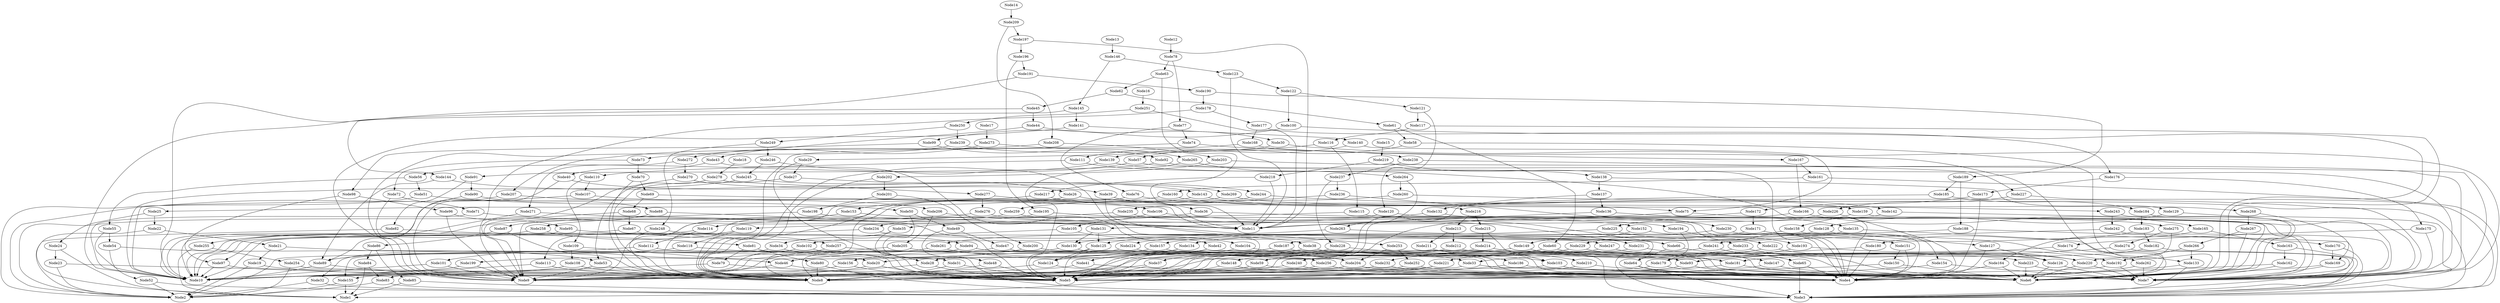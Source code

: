 # Network structure generated by ABC

digraph network {
Node12 -> Node78 [style = solid];
Node13 -> Node146 [style = solid];
Node14 -> Node209 [style = solid];
Node15 -> Node219 [style = solid];
Node16 -> Node251 [style = solid];
Node17 -> Node273 [style = solid];
Node18 -> Node278 [style = solid];
Node19 -> Node2 [style = solid];
Node19 -> Node5 [style = solid];
Node20 -> Node5 [style = solid];
Node20 -> Node9 [style = solid];
Node21 -> Node19 [style = solid];
Node21 -> Node20 [style = solid];
Node22 -> Node1 [style = solid];
Node22 -> Node21 [style = solid];
Node23 -> Node2 [style = solid];
Node23 -> Node5 [style = solid];
Node24 -> Node1 [style = solid];
Node24 -> Node23 [style = solid];
Node25 -> Node22 [style = solid];
Node25 -> Node24 [style = solid];
Node26 -> Node7 [style = solid];
Node26 -> Node25 [style = solid];
Node27 -> Node8 [style = solid];
Node27 -> Node26 [style = solid];
Node28 -> Node5 [style = solid];
Node28 -> Node9 [style = solid];
Node29 -> Node27 [style = solid];
Node29 -> Node28 [style = solid];
Node30 -> Node6 [style = solid];
Node30 -> Node29 [style = solid];
Node31 -> Node5 [style = solid];
Node31 -> Node8 [style = solid];
Node32 -> Node2 [style = solid];
Node32 -> Node3 [style = solid];
Node33 -> Node6 [style = solid];
Node33 -> Node8 [style = solid];
Node34 -> Node32 [style = solid];
Node34 -> Node33 [style = solid];
Node35 -> Node31 [style = solid];
Node35 -> Node34 [style = solid];
Node36 -> Node4 [style = solid];
Node36 -> Node35 [style = solid];
Node37 -> Node5 [style = solid];
Node37 -> Node8 [style = solid];
Node38 -> Node4 [style = solid];
Node38 -> Node37 [style = solid];
Node39 -> Node36 [style = solid];
Node39 -> Node38 [style = solid];
Node40 -> Node9 [style = solid];
Node40 -> Node39 [style = solid];
Node41 -> Node6 [style = solid];
Node41 -> Node9 [style = solid];
Node42 -> Node5 [style = solid];
Node42 -> Node41 [style = solid];
Node43 -> Node40 [style = solid];
Node43 -> Node42 [style = solid];
Node44 -> Node30 [style = solid];
Node44 -> Node43 [style = solid];
Node45 -> Node10 [style = solid];
Node45 -> Node44 [style = solid];
Node46 -> Node5 [style = solid];
Node46 -> Node9 [style = solid];
Node47 -> Node4 [style = solid];
Node47 -> Node46 [style = solid];
Node48 -> Node5 [style = solid];
Node48 -> Node8 [style = solid];
Node49 -> Node47 [style = solid];
Node49 -> Node48 [style = solid];
Node50 -> Node3 [style = solid];
Node50 -> Node49 [style = solid];
Node51 -> Node2 [style = solid];
Node51 -> Node50 [style = solid];
Node52 -> Node2 [style = solid];
Node52 -> Node3 [style = solid];
Node53 -> Node8 [style = solid];
Node53 -> Node9 [style = solid];
Node54 -> Node52 [style = solid];
Node54 -> Node53 [style = solid];
Node55 -> Node10 [style = solid];
Node55 -> Node54 [style = solid];
Node56 -> Node51 [style = solid];
Node56 -> Node55 [style = solid];
Node57 -> Node7 [style = solid];
Node57 -> Node56 [style = solid];
Node58 -> Node6 [style = solid];
Node58 -> Node57 [style = solid];
Node59 -> Node7 [style = solid];
Node59 -> Node10 [style = solid];
Node60 -> Node6 [style = solid];
Node60 -> Node59 [style = solid];
Node61 -> Node58 [style = solid];
Node61 -> Node60 [style = solid];
Node62 -> Node45 [style = solid];
Node62 -> Node61 [style = solid];
Node63 -> Node11 [style = solid];
Node63 -> Node62 [style = solid];
Node64 -> Node3 [style = solid];
Node64 -> Node4 [style = solid];
Node65 -> Node3 [style = solid];
Node65 -> Node4 [style = solid];
Node66 -> Node64 [style = solid];
Node66 -> Node65 [style = solid];
Node67 -> Node10 [style = solid];
Node67 -> Node66 [style = solid];
Node68 -> Node9 [style = solid];
Node68 -> Node67 [style = solid];
Node69 -> Node11 [style = solid];
Node69 -> Node68 [style = solid];
Node70 -> Node8 [style = solid];
Node70 -> Node69 [style = solid];
Node71 -> Node10 [style = solid];
Node71 -> Node11 [style = solid];
Node72 -> Node9 [style = solid];
Node72 -> Node71 [style = solid];
Node73 -> Node70 [style = solid];
Node73 -> Node72 [style = solid];
Node74 -> Node7 [style = solid];
Node74 -> Node73 [style = solid];
Node75 -> Node7 [style = solid];
Node75 -> Node11 [style = solid];
Node76 -> Node8 [style = solid];
Node76 -> Node75 [style = solid];
Node77 -> Node74 [style = solid];
Node77 -> Node76 [style = solid];
Node78 -> Node63 [style = solid];
Node78 -> Node77 [style = solid];
Node79 -> Node5 [style = solid];
Node79 -> Node10 [style = solid];
Node80 -> Node3 [style = solid];
Node80 -> Node8 [style = solid];
Node81 -> Node79 [style = solid];
Node81 -> Node80 [style = solid];
Node82 -> Node2 [style = solid];
Node82 -> Node81 [style = solid];
Node83 -> Node2 [style = solid];
Node83 -> Node3 [style = solid];
Node84 -> Node1 [style = solid];
Node84 -> Node83 [style = solid];
Node85 -> Node1 [style = solid];
Node85 -> Node3 [style = solid];
Node86 -> Node84 [style = solid];
Node86 -> Node85 [style = solid];
Node87 -> Node8 [style = solid];
Node87 -> Node86 [style = solid];
Node88 -> Node5 [style = solid];
Node88 -> Node87 [style = solid];
Node89 -> Node9 [style = solid];
Node89 -> Node10 [style = solid];
Node90 -> Node88 [style = solid];
Node90 -> Node89 [style = solid];
Node91 -> Node82 [style = solid];
Node91 -> Node90 [style = solid];
Node92 -> Node7 [style = solid];
Node92 -> Node91 [style = solid];
Node93 -> Node4 [style = solid];
Node93 -> Node5 [style = solid];
Node94 -> Node8 [style = solid];
Node94 -> Node93 [style = solid];
Node95 -> Node10 [style = solid];
Node95 -> Node94 [style = solid];
Node96 -> Node9 [style = solid];
Node96 -> Node95 [style = solid];
Node97 -> Node8 [style = solid];
Node97 -> Node10 [style = solid];
Node98 -> Node96 [style = solid];
Node98 -> Node97 [style = solid];
Node99 -> Node92 [style = solid];
Node99 -> Node98 [style = solid];
Node100 -> Node6 [style = solid];
Node100 -> Node99 [style = solid];
Node101 -> Node9 [style = solid];
Node101 -> Node10 [style = solid];
Node102 -> Node5 [style = solid];
Node102 -> Node101 [style = solid];
Node103 -> Node7 [style = solid];
Node103 -> Node8 [style = solid];
Node104 -> Node5 [style = solid];
Node104 -> Node103 [style = solid];
Node105 -> Node102 [style = solid];
Node105 -> Node104 [style = solid];
Node106 -> Node3 [style = solid];
Node106 -> Node105 [style = solid];
Node107 -> Node2 [style = solid];
Node107 -> Node106 [style = solid];
Node108 -> Node8 [style = solid];
Node108 -> Node10 [style = solid];
Node109 -> Node46 [style = solid];
Node109 -> Node108 [style = solid];
Node110 -> Node107 [style = solid];
Node110 -> Node109 [style = solid];
Node111 -> Node4 [style = solid];
Node111 -> Node110 [style = solid];
Node112 -> Node5 [style = solid];
Node112 -> Node89 [style = solid];
Node113 -> Node8 [style = solid];
Node113 -> Node10 [style = solid];
Node114 -> Node112 [style = solid];
Node114 -> Node113 [style = solid];
Node115 -> Node7 [style = solid];
Node115 -> Node114 [style = solid];
Node116 -> Node111 [style = solid];
Node116 -> Node115 [style = solid];
Node117 -> Node6 [style = solid];
Node117 -> Node116 [style = solid];
Node118 -> Node5 [style = solid];
Node118 -> Node89 [style = solid];
Node119 -> Node97 [style = solid];
Node119 -> Node118 [style = solid];
Node120 -> Node7 [style = solid];
Node120 -> Node119 [style = solid];
Node121 -> Node117 [style = solid];
Node121 -> Node120 [style = solid];
Node122 -> Node100 [style = solid];
Node122 -> Node121 [style = solid];
Node123 -> Node11 [style = solid];
Node123 -> Node122 [style = solid];
Node124 -> Node7 [style = solid];
Node124 -> Node10 [style = solid];
Node125 -> Node5 [style = solid];
Node125 -> Node124 [style = solid];
Node126 -> Node6 [style = solid];
Node126 -> Node7 [style = solid];
Node127 -> Node4 [style = solid];
Node127 -> Node126 [style = solid];
Node128 -> Node125 [style = solid];
Node128 -> Node127 [style = solid];
Node129 -> Node3 [style = solid];
Node129 -> Node128 [style = solid];
Node130 -> Node2 [style = solid];
Node130 -> Node126 [style = solid];
Node131 -> Node125 [style = solid];
Node131 -> Node130 [style = solid];
Node132 -> Node4 [style = solid];
Node132 -> Node131 [style = solid];
Node133 -> Node3 [style = solid];
Node133 -> Node4 [style = solid];
Node134 -> Node5 [style = solid];
Node134 -> Node124 [style = solid];
Node135 -> Node133 [style = solid];
Node135 -> Node134 [style = solid];
Node136 -> Node11 [style = solid];
Node136 -> Node135 [style = solid];
Node137 -> Node132 [style = solid];
Node137 -> Node136 [style = solid];
Node138 -> Node129 [style = solid];
Node138 -> Node137 [style = solid];
Node139 -> Node8 [style = solid];
Node139 -> Node138 [style = solid];
Node140 -> Node75 [style = solid];
Node140 -> Node139 [style = solid];
Node141 -> Node9 [style = solid];
Node141 -> Node140 [style = solid];
Node142 -> Node7 [style = solid];
Node142 -> Node11 [style = solid];
Node143 -> Node8 [style = solid];
Node143 -> Node142 [style = solid];
Node144 -> Node89 [style = solid];
Node144 -> Node143 [style = solid];
Node145 -> Node141 [style = solid];
Node145 -> Node144 [style = solid];
Node146 -> Node123 [style = solid];
Node146 -> Node145 [style = solid];
Node147 -> Node5 [style = solid];
Node147 -> Node7 [style = solid];
Node148 -> Node1 [style = solid];
Node148 -> Node4 [style = solid];
Node149 -> Node147 [style = solid];
Node149 -> Node148 [style = solid];
Node150 -> Node5 [style = solid];
Node150 -> Node6 [style = solid];
Node151 -> Node4 [style = solid];
Node151 -> Node150 [style = solid];
Node152 -> Node149 [style = solid];
Node152 -> Node151 [style = solid];
Node153 -> Node2 [style = solid];
Node153 -> Node152 [style = solid];
Node154 -> Node5 [style = solid];
Node154 -> Node7 [style = solid];
Node155 -> Node1 [style = solid];
Node155 -> Node2 [style = solid];
Node156 -> Node5 [style = solid];
Node156 -> Node155 [style = solid];
Node157 -> Node4 [style = solid];
Node157 -> Node156 [style = solid];
Node158 -> Node154 [style = solid];
Node158 -> Node157 [style = solid];
Node159 -> Node6 [style = solid];
Node159 -> Node158 [style = solid];
Node160 -> Node153 [style = solid];
Node160 -> Node159 [style = solid];
Node161 -> Node3 [style = solid];
Node161 -> Node160 [style = solid];
Node162 -> Node4 [style = solid];
Node162 -> Node7 [style = solid];
Node163 -> Node3 [style = solid];
Node163 -> Node162 [style = solid];
Node164 -> Node4 [style = solid];
Node164 -> Node6 [style = solid];
Node165 -> Node163 [style = solid];
Node165 -> Node164 [style = solid];
Node166 -> Node5 [style = solid];
Node166 -> Node165 [style = solid];
Node167 -> Node161 [style = solid];
Node167 -> Node166 [style = solid];
Node168 -> Node8 [style = solid];
Node168 -> Node167 [style = solid];
Node169 -> Node6 [style = solid];
Node169 -> Node7 [style = solid];
Node170 -> Node3 [style = solid];
Node170 -> Node169 [style = solid];
Node171 -> Node130 [style = solid];
Node171 -> Node170 [style = solid];
Node172 -> Node5 [style = solid];
Node172 -> Node171 [style = solid];
Node173 -> Node4 [style = solid];
Node173 -> Node172 [style = solid];
Node174 -> Node6 [style = solid];
Node174 -> Node93 [style = solid];
Node175 -> Node7 [style = solid];
Node175 -> Node174 [style = solid];
Node176 -> Node173 [style = solid];
Node176 -> Node175 [style = solid];
Node177 -> Node168 [style = solid];
Node177 -> Node176 [style = solid];
Node178 -> Node9 [style = solid];
Node178 -> Node177 [style = solid];
Node179 -> Node7 [style = solid];
Node179 -> Node8 [style = solid];
Node180 -> Node4 [style = solid];
Node180 -> Node179 [style = solid];
Node181 -> Node7 [style = solid];
Node181 -> Node8 [style = solid];
Node182 -> Node3 [style = solid];
Node182 -> Node181 [style = solid];
Node183 -> Node180 [style = solid];
Node183 -> Node182 [style = solid];
Node184 -> Node6 [style = solid];
Node184 -> Node183 [style = solid];
Node185 -> Node5 [style = solid];
Node185 -> Node184 [style = solid];
Node186 -> Node5 [style = solid];
Node186 -> Node6 [style = solid];
Node187 -> Node8 [style = solid];
Node187 -> Node186 [style = solid];
Node188 -> Node7 [style = solid];
Node188 -> Node187 [style = solid];
Node189 -> Node185 [style = solid];
Node189 -> Node188 [style = solid];
Node190 -> Node178 [style = solid];
Node190 -> Node189 [style = solid];
Node191 -> Node10 [style = solid];
Node191 -> Node190 [style = solid];
Node192 -> Node5 [style = solid];
Node192 -> Node7 [style = solid];
Node193 -> Node33 [style = solid];
Node193 -> Node192 [style = solid];
Node194 -> Node179 [style = solid];
Node194 -> Node193 [style = solid];
Node195 -> Node9 [style = solid];
Node195 -> Node194 [style = solid];
Node196 -> Node191 [style = solid];
Node196 -> Node195 [style = solid];
Node197 -> Node11 [style = solid];
Node197 -> Node196 [style = solid];
Node198 -> Node9 [style = solid];
Node198 -> Node11 [style = solid];
Node199 -> Node9 [style = solid];
Node199 -> Node10 [style = solid];
Node200 -> Node6 [style = solid];
Node200 -> Node199 [style = solid];
Node201 -> Node198 [style = solid];
Node201 -> Node200 [style = solid];
Node202 -> Node8 [style = solid];
Node202 -> Node201 [style = solid];
Node203 -> Node7 [style = solid];
Node203 -> Node202 [style = solid];
Node204 -> Node6 [style = solid];
Node204 -> Node8 [style = solid];
Node205 -> Node9 [style = solid];
Node205 -> Node204 [style = solid];
Node206 -> Node11 [style = solid];
Node206 -> Node205 [style = solid];
Node207 -> Node10 [style = solid];
Node207 -> Node206 [style = solid];
Node208 -> Node203 [style = solid];
Node208 -> Node207 [style = solid];
Node209 -> Node197 [style = solid];
Node209 -> Node208 [style = solid];
Node210 -> Node7 [style = solid];
Node210 -> Node8 [style = solid];
Node211 -> Node3 [style = solid];
Node211 -> Node210 [style = solid];
Node212 -> Node6 [style = solid];
Node212 -> Node28 [style = solid];
Node213 -> Node211 [style = solid];
Node213 -> Node212 [style = solid];
Node214 -> Node6 [style = solid];
Node214 -> Node20 [style = solid];
Node215 -> Node103 [style = solid];
Node215 -> Node214 [style = solid];
Node216 -> Node213 [style = solid];
Node216 -> Node215 [style = solid];
Node217 -> Node10 [style = solid];
Node217 -> Node216 [style = solid];
Node218 -> Node11 [style = solid];
Node218 -> Node217 [style = solid];
Node219 -> Node4 [style = solid];
Node219 -> Node218 [style = solid];
Node220 -> Node6 [style = solid];
Node220 -> Node7 [style = solid];
Node221 -> Node5 [style = solid];
Node221 -> Node8 [style = solid];
Node222 -> Node220 [style = solid];
Node222 -> Node221 [style = solid];
Node223 -> Node6 [style = solid];
Node223 -> Node7 [style = solid];
Node224 -> Node155 [style = solid];
Node224 -> Node223 [style = solid];
Node225 -> Node222 [style = solid];
Node225 -> Node224 [style = solid];
Node226 -> Node4 [style = solid];
Node226 -> Node225 [style = solid];
Node227 -> Node3 [style = solid];
Node227 -> Node226 [style = solid];
Node228 -> Node5 [style = solid];
Node228 -> Node181 [style = solid];
Node229 -> Node8 [style = solid];
Node229 -> Node126 [style = solid];
Node230 -> Node4 [style = solid];
Node230 -> Node229 [style = solid];
Node231 -> Node8 [style = solid];
Node231 -> Node220 [style = solid];
Node232 -> Node7 [style = solid];
Node232 -> Node83 [style = solid];
Node233 -> Node6 [style = solid];
Node233 -> Node232 [style = solid];
Node234 -> Node10 [style = solid];
Node234 -> Node233 [style = solid];
Node235 -> Node231 [style = solid];
Node235 -> Node234 [style = solid];
Node236 -> Node230 [style = solid];
Node236 -> Node235 [style = solid];
Node237 -> Node228 [style = solid];
Node237 -> Node236 [style = solid];
Node238 -> Node227 [style = solid];
Node238 -> Node237 [style = solid];
Node239 -> Node9 [style = solid];
Node239 -> Node238 [style = solid];
Node240 -> Node4 [style = solid];
Node240 -> Node9 [style = solid];
Node241 -> Node65 [style = solid];
Node241 -> Node240 [style = solid];
Node242 -> Node7 [style = solid];
Node242 -> Node241 [style = solid];
Node243 -> Node6 [style = solid];
Node243 -> Node242 [style = solid];
Node244 -> Node8 [style = solid];
Node244 -> Node243 [style = solid];
Node245 -> Node10 [style = solid];
Node245 -> Node244 [style = solid];
Node246 -> Node5 [style = solid];
Node246 -> Node245 [style = solid];
Node247 -> Node8 [style = solid];
Node247 -> Node220 [style = solid];
Node248 -> Node10 [style = solid];
Node248 -> Node247 [style = solid];
Node249 -> Node246 [style = solid];
Node249 -> Node248 [style = solid];
Node250 -> Node239 [style = solid];
Node250 -> Node249 [style = solid];
Node251 -> Node11 [style = solid];
Node251 -> Node250 [style = solid];
Node252 -> Node7 [style = solid];
Node252 -> Node9 [style = solid];
Node253 -> Node204 [style = solid];
Node253 -> Node252 [style = solid];
Node254 -> Node2 [style = solid];
Node254 -> Node4 [style = solid];
Node255 -> Node1 [style = solid];
Node255 -> Node254 [style = solid];
Node256 -> Node6 [style = solid];
Node256 -> Node8 [style = solid];
Node257 -> Node9 [style = solid];
Node257 -> Node256 [style = solid];
Node258 -> Node255 [style = solid];
Node258 -> Node257 [style = solid];
Node259 -> Node253 [style = solid];
Node259 -> Node258 [style = solid];
Node260 -> Node3 [style = solid];
Node260 -> Node259 [style = solid];
Node261 -> Node9 [style = solid];
Node261 -> Node204 [style = solid];
Node262 -> Node4 [style = solid];
Node262 -> Node7 [style = solid];
Node263 -> Node261 [style = solid];
Node263 -> Node262 [style = solid];
Node264 -> Node260 [style = solid];
Node264 -> Node263 [style = solid];
Node265 -> Node5 [style = solid];
Node265 -> Node264 [style = solid];
Node266 -> Node133 [style = solid];
Node266 -> Node192 [style = solid];
Node267 -> Node6 [style = solid];
Node267 -> Node266 [style = solid];
Node268 -> Node169 [style = solid];
Node268 -> Node267 [style = solid];
Node269 -> Node8 [style = solid];
Node269 -> Node268 [style = solid];
Node270 -> Node9 [style = solid];
Node270 -> Node269 [style = solid];
Node271 -> Node10 [style = solid];
Node271 -> Node11 [style = solid];
Node272 -> Node270 [style = solid];
Node272 -> Node271 [style = solid];
Node273 -> Node265 [style = solid];
Node273 -> Node272 [style = solid];
Node274 -> Node3 [style = solid];
Node274 -> Node93 [style = solid];
Node275 -> Node220 [style = solid];
Node275 -> Node274 [style = solid];
Node276 -> Node10 [style = solid];
Node276 -> Node275 [style = solid];
Node277 -> Node11 [style = solid];
Node277 -> Node276 [style = solid];
Node278 -> Node53 [style = solid];
Node278 -> Node277 [style = solid];
}

